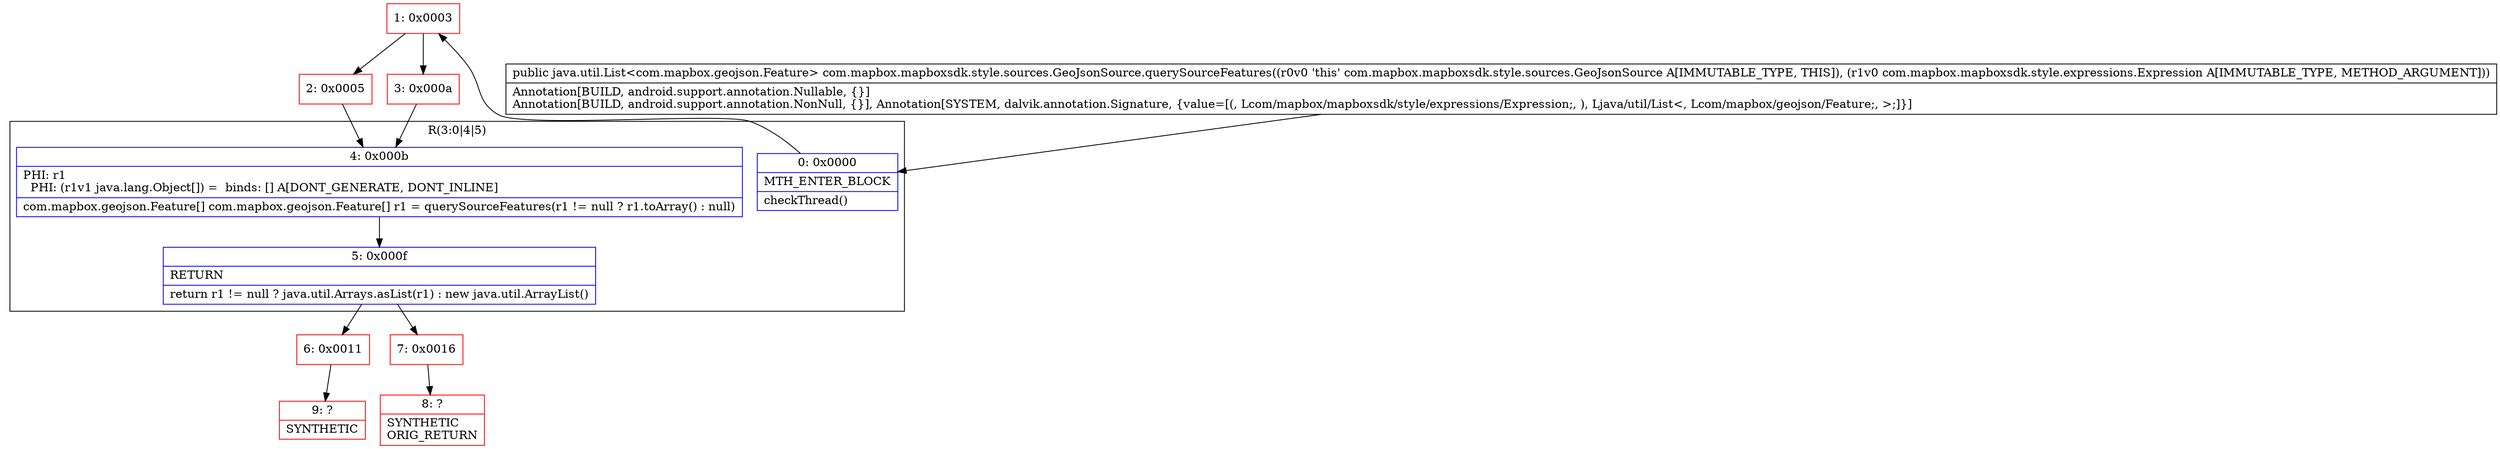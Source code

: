 digraph "CFG forcom.mapbox.mapboxsdk.style.sources.GeoJsonSource.querySourceFeatures(Lcom\/mapbox\/mapboxsdk\/style\/expressions\/Expression;)Ljava\/util\/List;" {
subgraph cluster_Region_1901728691 {
label = "R(3:0|4|5)";
node [shape=record,color=blue];
Node_0 [shape=record,label="{0\:\ 0x0000|MTH_ENTER_BLOCK\l|checkThread()\l}"];
Node_4 [shape=record,label="{4\:\ 0x000b|PHI: r1 \l  PHI: (r1v1 java.lang.Object[]) =  binds: [] A[DONT_GENERATE, DONT_INLINE]\l|com.mapbox.geojson.Feature[] com.mapbox.geojson.Feature[] r1 = querySourceFeatures(r1 != null ? r1.toArray() : null)\l}"];
Node_5 [shape=record,label="{5\:\ 0x000f|RETURN\l|return r1 != null ? java.util.Arrays.asList(r1) : new java.util.ArrayList()\l}"];
}
Node_1 [shape=record,color=red,label="{1\:\ 0x0003}"];
Node_2 [shape=record,color=red,label="{2\:\ 0x0005}"];
Node_3 [shape=record,color=red,label="{3\:\ 0x000a}"];
Node_6 [shape=record,color=red,label="{6\:\ 0x0011}"];
Node_7 [shape=record,color=red,label="{7\:\ 0x0016}"];
Node_8 [shape=record,color=red,label="{8\:\ ?|SYNTHETIC\lORIG_RETURN\l}"];
Node_9 [shape=record,color=red,label="{9\:\ ?|SYNTHETIC\l}"];
MethodNode[shape=record,label="{public java.util.List\<com.mapbox.geojson.Feature\> com.mapbox.mapboxsdk.style.sources.GeoJsonSource.querySourceFeatures((r0v0 'this' com.mapbox.mapboxsdk.style.sources.GeoJsonSource A[IMMUTABLE_TYPE, THIS]), (r1v0 com.mapbox.mapboxsdk.style.expressions.Expression A[IMMUTABLE_TYPE, METHOD_ARGUMENT]))  | Annotation[BUILD, android.support.annotation.Nullable, \{\}]\lAnnotation[BUILD, android.support.annotation.NonNull, \{\}], Annotation[SYSTEM, dalvik.annotation.Signature, \{value=[(, Lcom\/mapbox\/mapboxsdk\/style\/expressions\/Expression;, ), Ljava\/util\/List\<, Lcom\/mapbox\/geojson\/Feature;, \>;]\}]\l}"];
MethodNode -> Node_0;
Node_0 -> Node_1;
Node_4 -> Node_5;
Node_5 -> Node_6;
Node_5 -> Node_7;
Node_1 -> Node_2;
Node_1 -> Node_3;
Node_2 -> Node_4;
Node_3 -> Node_4;
Node_6 -> Node_9;
Node_7 -> Node_8;
}

